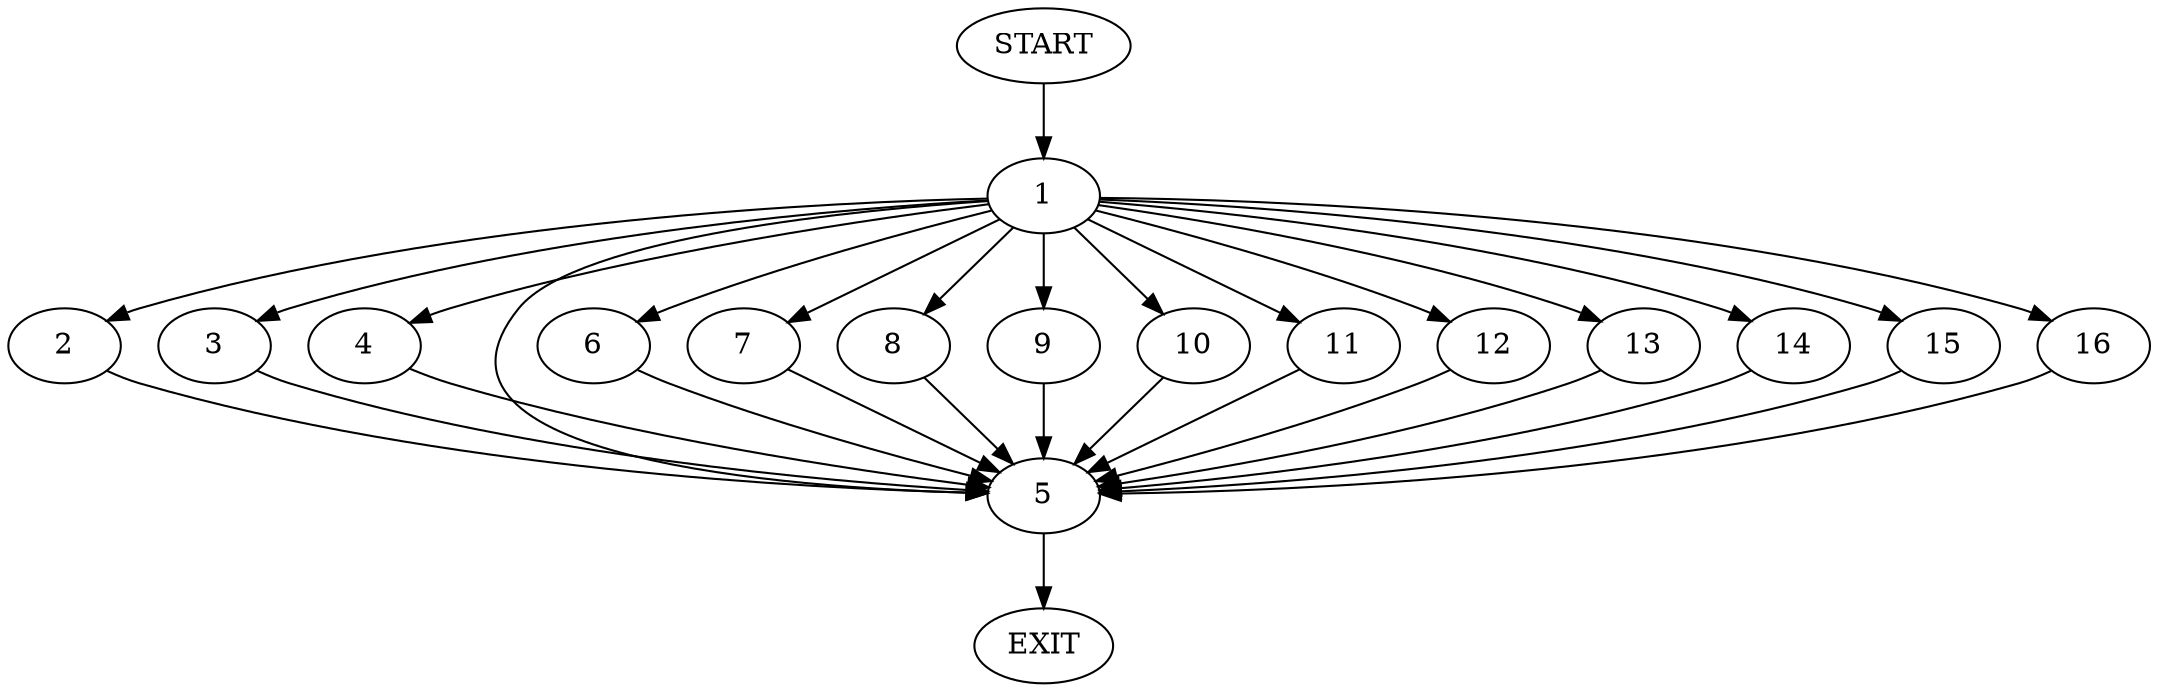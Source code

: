 digraph {
0 [label="START"]
17 [label="EXIT"]
0 -> 1
1 -> 2
1 -> 3
1 -> 4
1 -> 5
1 -> 6
1 -> 7
1 -> 8
1 -> 9
1 -> 10
1 -> 11
1 -> 12
1 -> 13
1 -> 14
1 -> 15
1 -> 16
14 -> 5
8 -> 5
16 -> 5
5 -> 17
6 -> 5
9 -> 5
2 -> 5
3 -> 5
7 -> 5
11 -> 5
12 -> 5
10 -> 5
4 -> 5
15 -> 5
13 -> 5
}
